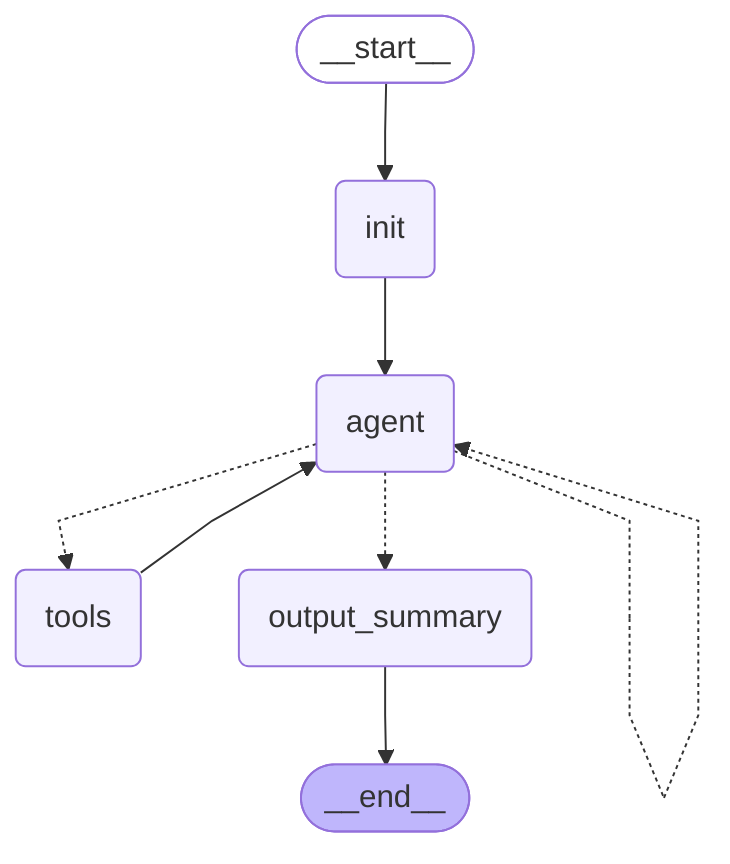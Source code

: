 ---
config:
  flowchart:
    curve: linear
---
graph TD;
	__start__([<p>__start__</p>]):::first
	init(init)
	agent(agent)
	tools(tools)
	output_summary(output_summary)
	__end__([<p>__end__</p>]):::last
	__start__ --> init;
	init --> agent;
	output_summary --> __end__;
	tools --> agent;
	agent -.-> tools;
	agent -.-> output_summary;
	agent -.-> agent;
	classDef default fill:#f2f0ff,line-height:1.2
	classDef first fill-opacity:0
	classDef last fill:#bfb6fc